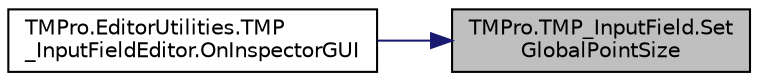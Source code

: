 digraph "TMPro.TMP_InputField.SetGlobalPointSize"
{
 // LATEX_PDF_SIZE
  edge [fontname="Helvetica",fontsize="10",labelfontname="Helvetica",labelfontsize="10"];
  node [fontname="Helvetica",fontsize="10",shape=record];
  rankdir="RL";
  Node1 [label="TMPro.TMP_InputField.Set\lGlobalPointSize",height=0.2,width=0.4,color="black", fillcolor="grey75", style="filled", fontcolor="black",tooltip="Function to conveniently set the point size of both Placeholder and Input Field text object."];
  Node1 -> Node2 [dir="back",color="midnightblue",fontsize="10",style="solid",fontname="Helvetica"];
  Node2 [label="TMPro.EditorUtilities.TMP\l_InputFieldEditor.OnInspectorGUI",height=0.2,width=0.4,color="black", fillcolor="white", style="filled",URL="$class_t_m_pro_1_1_editor_utilities_1_1_t_m_p___input_field_editor.html#a59b111f8284526795f6dcc32a3db65f6",tooltip=" "];
}
